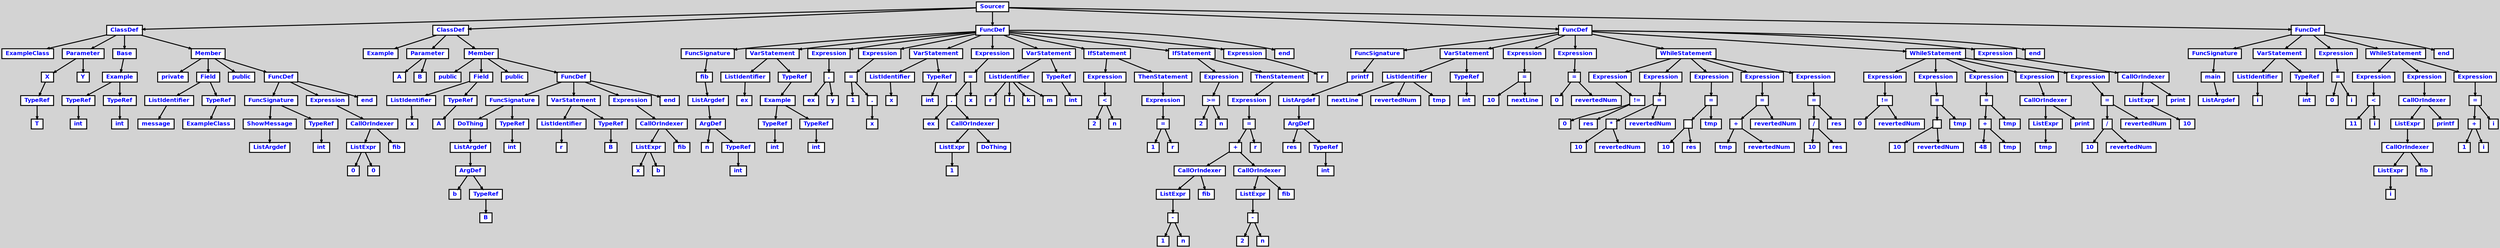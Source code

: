 digraph {

	ordering=out;
	ranksep=.4;
	bgcolor="lightgrey";  node [shape=box, fixedsize=false, fontsize=12, fontname="Helvetica-bold", fontcolor="blue"
	width=.25, height=.25, color="black", fillcolor="white", style="filled, solid, bold"];

	edge [arrowsize=.5, color="black", style="bold"]

	n0000127318ED3410[label="Sourcer"]
	n0000127318EA5A08[label="ClassDef"]
	n0000127318EA58D0[label="ExampleClass"]
	n0000127318EA5C78[label="Parameter"]
	n0000127318EA1E50[label="X"]
	n0000127318EA1D18[label="TypeRef"]
	n0000127318EA1BE0[label="T"]
	n0000127318EA1F88[label="Y"]
	n0000127318EA5DB0[label="Base"]
	n0000127318EA5EE8[label="Example"]
	n0000127318EA21F8[label="TypeRef"]
	n0000127318EA1AA8[label="int"]
	n0000127318EA2468[label="TypeRef"]
	n0000127318EA20C0[label="int"]
	n0000127318EA6020[label="Member"]
	n0000127318EA25A0[label="private"]
	n0000127318EA2CF0[label="Field"]
	n0000127318EA2810[label="ListIdentifier"]
	n0000127318EA26D8[label="message"]
	n0000127318EA2BB8[label="TypeRef"]
	n0000127318EA2A80[label="ExampleClass"]
	n0000127318EA2E28[label="public"]
	n0000127318EA53F0[label="FuncDef"]
	n0000127318EA3440[label="FuncSignature"]
	n0000127318EA3578[label="ShowMessage"]
	n0000127318EA3098[label="ListArgdef"]
	n0000127318EA3308[label="TypeRef"]
	n0000127318EA2F60[label="int"]
	n0000127318EA5660[label="Expression"]
	n0000127318EA5798[label="CallOrIndexer"]
	n0000127318EA4F10[label="ListExpr"]
	n0000127318EA47C0[label="0"]
	n0000127318EA4B68[label="0"]
	n0000127318EA4688[label="fib"]
	n0000127318EA42E0[label="end"]
	n0000127318EAA328[label="ClassDef"]
	n0000127318EAA1F0[label="Example"]
	n0000127318EAA598[label="Parameter"]
	n0000127318EA6158[label="A"]
	n0000127318EA6290[label="B"]
	n0000127318EAA6D0[label="Member"]
	n0000127318EA63C8[label="public"]
	n0000127318EA6B18[label="Field"]
	n0000127318EA6638[label="ListIdentifier"]
	n0000127318EA6500[label="x"]
	n0000127318EA69E0[label="TypeRef"]
	n0000127318EA68A8[label="A"]
	n0000127318EA6C50[label="public"]
	n0000127318EA9D10[label="FuncDef"]
	n0000127318EA7748[label="FuncSignature"]
	n0000127318EA7880[label="DoThing"]
	n0000127318EA73A0[label="ListArgdef"]
	n0000127318EA7130[label="ArgDef"]
	n0000127318EA6D88[label="b"]
	n0000127318EA6FF8[label="TypeRef"]
	n0000127318EA6EC0[label="B"]
	n0000127318EA7610[label="TypeRef"]
	n0000127318EA7268[label="int"]
	n0000127318EA7D60[label="VarStatement"]
	n0000127318EA7AF0[label="ListIdentifier"]
	n0000127318EA79B8[label="r"]
	n0000127318EA7FD0[label="TypeRef"]
	n0000127318EA7E98[label="B"]
	n0000127318EA9F80[label="Expression"]
	n0000127318EAA0B8[label="CallOrIndexer"]
	n0000127318EA9830[label="ListExpr"]
	n0000127318EA90E0[label="x"]
	n0000127318EA9488[label="b"]
	n0000127318EA8FA8[label="fib"]
	n0000127318EA8C00[label="end"]
	n0000127318EB9A90[label="FuncDef"]
	n0000127318EAAE20[label="FuncSignature"]
	n0000127318EAAF58[label="fib"]
	n0000127318EAACE8[label="ListArgdef"]
	n0000127318EAAA78[label="ArgDef"]
	n0000127318EAA808[label="n"]
	n0000127318EAA940[label="TypeRef"]
	n0000127318EAA460[label="int"]
	n0000127318EAB7E0[label="VarStatement"]
	n0000127318EAB1C8[label="ListIdentifier"]
	n0000127318EAB090[label="ex"]
	n0000127318EABB88[label="TypeRef"]
	n0000127318EABA50[label="Example"]
	n0000127318EAB6A8[label="TypeRef"]
	n0000127318EAB438[label="int"]
	n0000127318EAB918[label="TypeRef"]
	n0000127318EAB570[label="int"]
	n0000127318EAC8F0[label="Expression"]
	n0000127318EAC7B8[label="."]
	n0000127318EAC410[label="ex"]
	n0000127318EAC680[label="y"]
	n0000127318EADDA8[label="Expression"]
	n0000127318EADEE0[label="="]
	n0000127318EADB38[label="1"]
	n0000127318EADA00[label="."]
	n0000127318EAD790[label="x"]
	n0000127318EAE3C0[label="VarStatement"]
	n0000127318EAE018[label="ListIdentifier"]
	n0000127318EAD658[label="x"]
	n0000127318EAE4F8[label="TypeRef"]
	n0000127318EAE288[label="int"]
	n0000127318EAF878[label="Expression"]
	n0000127318EB0D30[label="="]
	n0000127318EB0E68[label="."]
	n0000127318EAFC20[label="ex"]
	n0000127318EB0AC0[label="CallOrIndexer"]
	n0000127318EB0238[label="ListExpr"]
	n0000127318EAFE90[label="1"]
	n0000127318EAFD58[label="DoThing"]
	n0000127318EAE8A0[label="x"]
	n0000127318EB15B8[label="VarStatement"]
	n0000127318EB0988[label="ListIdentifier"]
	n0000127318EAF740[label="r"]
	n0000127318EB0FA0[label="l"]
	n0000127318EB10D8[label="k"]
	n0000127318EB1210[label="m"]
	n0000127318EB16F0[label="TypeRef"]
	n0000127318EB1480[label="int"]
	n0000127318EB2F50[label="IfStatement"]
	n0000127318EB3568[label="Expression"]
	n0000127318EB2320[label="<"]
	n0000127318EB2590[label="2"]
	n0000127318EB1A98[label="n"]
	n0000127318EB37D8[label="ThenStatement"]
	n0000127318EB31C0[label="Expression"]
	n0000127318EB36A0[label="="]
	n0000127318EB32F8[label="1"]
	n0000127318EB2A70[label="r"]
	n0000127318EB7120[label="IfStatement"]
	n0000127318EB7E88[label="Expression"]
	n0000127318EB4408[label=">="]
	n0000127318EB4678[label="2"]
	n0000127318EB3B80[label="n"]
	n0000127318EB9208[label="ThenStatement"]
	n0000127318EB7258[label="Expression"]
	n0000127318EB7FC0[label="="]
	n0000127318EB8230[label="+"]
	n0000127318EB95B0[label="CallOrIndexer"]
	n0000127318EB8AB8[label="ListExpr"]
	n0000127318EB8980[label="-"]
	n0000127318EB8BF0[label="1"]
	n0000127318EB8710[label="n"]
	n0000127318EB85D8[label="fib"]
	n0000127318EB80F8[label="CallOrIndexer"]
	n0000127318EB7AE0[label="ListExpr"]
	n0000127318EB79A8[label="-"]
	n0000127318EB7C18[label="2"]
	n0000127318EB7738[label="n"]
	n0000127318EB7600[label="fib"]
	n0000127318EB4B58[label="r"]
	n0000127318EB9BC8[label="Expression"]
	n0000127318EB9820[label="r"]
	n0000127318EB96E8[label="end"]
	n0000127318ECC048[label="FuncDef"]
	n0000127318EBA450[label="FuncSignature"]
	n0000127318EBA588[label="printf"]
	n0000127318EBA318[label="ListArgdef"]
	n0000127318EBA0A8[label="ArgDef"]
	n0000127318EB9E38[label="res"]
	n0000127318EB9F70[label="TypeRef"]
	n0000127318EB9D00[label="int"]
	n0000127318EBAE10[label="VarStatement"]
	n0000127318EBA7F8[label="ListIdentifier"]
	n0000127318EBA6C0[label="nextLine"]
	n0000127318EBA930[label="revertedNum"]
	n0000127318EBAA68[label="tmp"]
	n0000127318EBAF48[label="TypeRef"]
	n0000127318EBACD8[label="int"]
	n0000127318EBBA40[label="Expression"]
	n0000127318EBBF20[label="="]
	n0000127318EBBB78[label="10"]
	n0000127318EBB2F0[label="nextLine"]
	n0000127318EBC8E0[label="Expression"]
	n0000127318EBCDC0[label="="]
	n0000127318EBCA18[label="0"]
	n0000127318EBC190[label="revertedNum"]
	n0000127318EC3078[label="WhileStatement"]
	n0000127318EC32E8[label="Expression"]
	n0000127318EBD8B8[label="!="]
	n0000127318EBDB28[label="0"]
	n0000127318EBD030[label="res"]
	n0000127318EBEC38[label="Expression"]
	n0000127318EBF250[label="="]
	n0000127318EBF118[label="*"]
	n0000127318EBF388[label="10"]
	n0000127318EBEEA8[label="revertedNum"]
	n0000127318EBE008[label="revertedNum"]
	n0000127318EC0360[label="Expression"]
	n0000127318EC0978[label="="]
	n0000127318EC0840[label=""]
	n0000127318EC0AB0[label="10"]
	n0000127318EC05D0[label="res"]
	n0000127318EBF730[label="tmp"]
	n0000127318EC1A88[label="Expression"]
	n0000127318EC20A0[label="="]
	n0000127318EC1F68[label="+"]
	n0000127318EC21D8[label="tmp"]
	n0000127318EC1CF8[label="revertedNum"]
	n0000127318EC0E58[label="revertedNum"]
	n0000127318EC31B0[label="Expression"]
	n0000127318EC37C8[label="="]
	n0000127318EC3690[label="/"]
	n0000127318EC3900[label="10"]
	n0000127318EC3420[label="res"]
	n0000127318EC2580[label="res"]
	n0000127318ECA098[label="WhileStatement"]
	n0000127318ECA308[label="Expression"]
	n0000127318EC4668[label="!="]
	n0000127318EC48D8[label="0"]
	n0000127318EC3DE0[label="revertedNum"]
	n0000127318EC59E8[label="Expression"]
	n0000127318EC6000[label="="]
	n0000127318EC5EC8[label=""]
	n0000127318EC6138[label="10"]
	n0000127318EC5C58[label="revertedNum"]
	n0000127318EC4DB8[label="tmp"]
	n0000127318EC7110[label="Expression"]
	n0000127318EC7728[label="="]
	n0000127318EC75F0[label="+"]
	n0000127318EC7860[label="48"]
	n0000127318EC7380[label="tmp"]
	n0000127318EC64E0[label="tmp"]
	n0000127318EC90C0[label="Expression"]
	n0000127318EC91F8[label="CallOrIndexer"]
	n0000127318EC8970[label="ListExpr"]
	n0000127318EC85C8[label="tmp"]
	n0000127318EC8490[label="print"]
	n0000127318ECA1D0[label="Expression"]
	n0000127318ECA7E8[label="="]
	n0000127318ECA6B0[label="/"]
	n0000127318ECA920[label="10"]
	n0000127318ECA440[label="revertedNum"]
	n0000127318EC95A0[label="revertedNum"]
	n0000127318ECC2B8[label="Expression"]
	n0000127318ECC3F0[label="CallOrIndexer"]
	n0000127318ECBB68[label="ListExpr"]
	n0000127318ECB7C0[label="10"]
	n0000127318ECB688[label="print"]
	n0000127318ECB2E0[label="end"]
	n0000127318ED1BB0[label="FuncDef"]
	n0000127318ECC798[label="FuncSignature"]
	n0000127318ECC8D0[label="main"]
	n0000127318ECC660[label="ListArgdef"]
	n0000127318ECCEE8[label="VarStatement"]
	n0000127318ECCB40[label="ListIdentifier"]
	n0000127318ECCA08[label="i"]
	n0000127318ECD020[label="TypeRef"]
	n0000127318ECCDB0[label="int"]
	n0000127318ECDB18[label="Expression"]
	n0000127318ECDFF8[label="="]
	n0000127318ECDC50[label="0"]
	n0000127318ECD3C8[label="i"]
	n0000127318ED2918[label="WhileStatement"]
	n0000127318ED2B88[label="Expression"]
	n0000127318ECEAF0[label="<"]
	n0000127318ECED60[label="11"]
	n0000127318ECE268[label="i"]
	n0000127318ED1940[label="Expression"]
	n0000127318ED1A78[label="CallOrIndexer"]
	n0000127318ED10B8[label="ListExpr"]
	n0000127318ED11F0[label="CallOrIndexer"]
	n0000127318ED0968[label="ListExpr"]
	n0000127318ED05C0[label="i"]
	n0000127318ED0488[label="fib"]
	n0000127318ED0218[label="printf"]
	n0000127318ED2A50[label="Expression"]
	n0000127318ED3068[label="="]
	n0000127318ED2F30[label="+"]
	n0000127318ED31A0[label="1"]
	n0000127318ED2CC0[label="i"]
	n0000127318ED1E20[label="i"]
	n0000127318ECDEC0[label="end"]

		n0000127318ED3410 -> n0000127318EA5A08		// Sourcer -> ClassDef
		n0000127318EA5A08 -> n0000127318EA58D0		// ClassDef -> ExampleClass
		n0000127318EA5A08 -> n0000127318EA5C78		// ClassDef -> Parameter
		n0000127318EA5C78 -> n0000127318EA1E50		// Parameter -> X
		n0000127318EA1E50 -> n0000127318EA1D18		// X -> TypeRef
		n0000127318EA1D18 -> n0000127318EA1BE0		// TypeRef -> T
		n0000127318EA5C78 -> n0000127318EA1F88		// Parameter -> Y
		n0000127318EA5A08 -> n0000127318EA5DB0		// ClassDef -> Base
		n0000127318EA5DB0 -> n0000127318EA5EE8		// Base -> Example
		n0000127318EA5EE8 -> n0000127318EA21F8		// Example -> TypeRef
		n0000127318EA21F8 -> n0000127318EA1AA8		// TypeRef -> int
		n0000127318EA5EE8 -> n0000127318EA2468		// Example -> TypeRef
		n0000127318EA2468 -> n0000127318EA20C0		// TypeRef -> int
		n0000127318EA5A08 -> n0000127318EA6020		// ClassDef -> Member
		n0000127318EA6020 -> n0000127318EA25A0		// Member -> private
		n0000127318EA6020 -> n0000127318EA2CF0		// Member -> Field
		n0000127318EA2CF0 -> n0000127318EA2810		// Field -> ListIdentifier
		n0000127318EA2810 -> n0000127318EA26D8		// ListIdentifier -> message
		n0000127318EA2CF0 -> n0000127318EA2BB8		// Field -> TypeRef
		n0000127318EA2BB8 -> n0000127318EA2A80		// TypeRef -> ExampleClass
		n0000127318EA6020 -> n0000127318EA2E28		// Member -> public
		n0000127318EA6020 -> n0000127318EA53F0		// Member -> FuncDef
		n0000127318EA53F0 -> n0000127318EA3440		// FuncDef -> FuncSignature
		n0000127318EA3440 -> n0000127318EA3578		// FuncSignature -> ShowMessage
		n0000127318EA3578 -> n0000127318EA3098		// ShowMessage -> ListArgdef
		n0000127318EA3440 -> n0000127318EA3308		// FuncSignature -> TypeRef
		n0000127318EA3308 -> n0000127318EA2F60		// TypeRef -> int
		n0000127318EA53F0 -> n0000127318EA5660		// FuncDef -> Expression
		n0000127318EA5660 -> n0000127318EA5798		// Expression -> CallOrIndexer
		n0000127318EA5798 -> n0000127318EA4F10		// CallOrIndexer -> ListExpr
		n0000127318EA4F10 -> n0000127318EA47C0		// ListExpr -> 0
		n0000127318EA4F10 -> n0000127318EA4B68		// ListExpr -> 0
		n0000127318EA5798 -> n0000127318EA4688		// CallOrIndexer -> fib
		n0000127318EA53F0 -> n0000127318EA42E0		// FuncDef -> end
		n0000127318ED3410 -> n0000127318EAA328		// Sourcer -> ClassDef
		n0000127318EAA328 -> n0000127318EAA1F0		// ClassDef -> Example
		n0000127318EAA328 -> n0000127318EAA598		// ClassDef -> Parameter
		n0000127318EAA598 -> n0000127318EA6158		// Parameter -> A
		n0000127318EAA598 -> n0000127318EA6290		// Parameter -> B
		n0000127318EAA328 -> n0000127318EAA6D0		// ClassDef -> Member
		n0000127318EAA6D0 -> n0000127318EA63C8		// Member -> public
		n0000127318EAA6D0 -> n0000127318EA6B18		// Member -> Field
		n0000127318EA6B18 -> n0000127318EA6638		// Field -> ListIdentifier
		n0000127318EA6638 -> n0000127318EA6500		// ListIdentifier -> x
		n0000127318EA6B18 -> n0000127318EA69E0		// Field -> TypeRef
		n0000127318EA69E0 -> n0000127318EA68A8		// TypeRef -> A
		n0000127318EAA6D0 -> n0000127318EA6C50		// Member -> public
		n0000127318EAA6D0 -> n0000127318EA9D10		// Member -> FuncDef
		n0000127318EA9D10 -> n0000127318EA7748		// FuncDef -> FuncSignature
		n0000127318EA7748 -> n0000127318EA7880		// FuncSignature -> DoThing
		n0000127318EA7880 -> n0000127318EA73A0		// DoThing -> ListArgdef
		n0000127318EA73A0 -> n0000127318EA7130		// ListArgdef -> ArgDef
		n0000127318EA7130 -> n0000127318EA6D88		// ArgDef -> b
		n0000127318EA7130 -> n0000127318EA6FF8		// ArgDef -> TypeRef
		n0000127318EA6FF8 -> n0000127318EA6EC0		// TypeRef -> B
		n0000127318EA7748 -> n0000127318EA7610		// FuncSignature -> TypeRef
		n0000127318EA7610 -> n0000127318EA7268		// TypeRef -> int
		n0000127318EA9D10 -> n0000127318EA7D60		// FuncDef -> VarStatement
		n0000127318EA7D60 -> n0000127318EA7AF0		// VarStatement -> ListIdentifier
		n0000127318EA7AF0 -> n0000127318EA79B8		// ListIdentifier -> r
		n0000127318EA7D60 -> n0000127318EA7FD0		// VarStatement -> TypeRef
		n0000127318EA7FD0 -> n0000127318EA7E98		// TypeRef -> B
		n0000127318EA9D10 -> n0000127318EA9F80		// FuncDef -> Expression
		n0000127318EA9F80 -> n0000127318EAA0B8		// Expression -> CallOrIndexer
		n0000127318EAA0B8 -> n0000127318EA9830		// CallOrIndexer -> ListExpr
		n0000127318EA9830 -> n0000127318EA90E0		// ListExpr -> x
		n0000127318EA9830 -> n0000127318EA9488		// ListExpr -> b
		n0000127318EAA0B8 -> n0000127318EA8FA8		// CallOrIndexer -> fib
		n0000127318EA9D10 -> n0000127318EA8C00		// FuncDef -> end
		n0000127318ED3410 -> n0000127318EB9A90		// Sourcer -> FuncDef
		n0000127318EB9A90 -> n0000127318EAAE20		// FuncDef -> FuncSignature
		n0000127318EAAE20 -> n0000127318EAAF58		// FuncSignature -> fib
		n0000127318EAAF58 -> n0000127318EAACE8		// fib -> ListArgdef
		n0000127318EAACE8 -> n0000127318EAAA78		// ListArgdef -> ArgDef
		n0000127318EAAA78 -> n0000127318EAA808		// ArgDef -> n
		n0000127318EAAA78 -> n0000127318EAA940		// ArgDef -> TypeRef
		n0000127318EAA940 -> n0000127318EAA460		// TypeRef -> int
		n0000127318EB9A90 -> n0000127318EAB7E0		// FuncDef -> VarStatement
		n0000127318EAB7E0 -> n0000127318EAB1C8		// VarStatement -> ListIdentifier
		n0000127318EAB1C8 -> n0000127318EAB090		// ListIdentifier -> ex
		n0000127318EAB7E0 -> n0000127318EABB88		// VarStatement -> TypeRef
		n0000127318EABB88 -> n0000127318EABA50		// TypeRef -> Example
		n0000127318EABA50 -> n0000127318EAB6A8		// Example -> TypeRef
		n0000127318EAB6A8 -> n0000127318EAB438		// TypeRef -> int
		n0000127318EABA50 -> n0000127318EAB918		// Example -> TypeRef
		n0000127318EAB918 -> n0000127318EAB570		// TypeRef -> int
		n0000127318EB9A90 -> n0000127318EAC8F0		// FuncDef -> Expression
		n0000127318EAC8F0 -> n0000127318EAC7B8		// Expression -> .
		n0000127318EAC7B8 -> n0000127318EAC410		// . -> ex
		n0000127318EAC7B8 -> n0000127318EAC680		// . -> y
		n0000127318EB9A90 -> n0000127318EADDA8		// FuncDef -> Expression
		n0000127318EADDA8 -> n0000127318EADEE0		// Expression -> =
		n0000127318EADEE0 -> n0000127318EADB38		// = -> 1
		n0000127318EADEE0 -> n0000127318EADA00		// = -> .
		n0000127318EADA00 -> n0000127318EAD790		// . -> x
		n0000127318EB9A90 -> n0000127318EAE3C0		// FuncDef -> VarStatement
		n0000127318EAE3C0 -> n0000127318EAE018		// VarStatement -> ListIdentifier
		n0000127318EAE018 -> n0000127318EAD658		// ListIdentifier -> x
		n0000127318EAE3C0 -> n0000127318EAE4F8		// VarStatement -> TypeRef
		n0000127318EAE4F8 -> n0000127318EAE288		// TypeRef -> int
		n0000127318EB9A90 -> n0000127318EAF878		// FuncDef -> Expression
		n0000127318EAF878 -> n0000127318EB0D30		// Expression -> =
		n0000127318EB0D30 -> n0000127318EB0E68		// = -> .
		n0000127318EB0E68 -> n0000127318EAFC20		// . -> ex
		n0000127318EB0E68 -> n0000127318EB0AC0		// . -> CallOrIndexer
		n0000127318EB0AC0 -> n0000127318EB0238		// CallOrIndexer -> ListExpr
		n0000127318EB0238 -> n0000127318EAFE90		// ListExpr -> 1
		n0000127318EB0AC0 -> n0000127318EAFD58		// CallOrIndexer -> DoThing
		n0000127318EB0D30 -> n0000127318EAE8A0		// = -> x
		n0000127318EB9A90 -> n0000127318EB15B8		// FuncDef -> VarStatement
		n0000127318EB15B8 -> n0000127318EB0988		// VarStatement -> ListIdentifier
		n0000127318EB0988 -> n0000127318EAF740		// ListIdentifier -> r
		n0000127318EB0988 -> n0000127318EB0FA0		// ListIdentifier -> l
		n0000127318EB0988 -> n0000127318EB10D8		// ListIdentifier -> k
		n0000127318EB0988 -> n0000127318EB1210		// ListIdentifier -> m
		n0000127318EB15B8 -> n0000127318EB16F0		// VarStatement -> TypeRef
		n0000127318EB16F0 -> n0000127318EB1480		// TypeRef -> int
		n0000127318EB9A90 -> n0000127318EB2F50		// FuncDef -> IfStatement
		n0000127318EB2F50 -> n0000127318EB3568		// IfStatement -> Expression
		n0000127318EB3568 -> n0000127318EB2320		// Expression -> <
		n0000127318EB2320 -> n0000127318EB2590		// < -> 2
		n0000127318EB2320 -> n0000127318EB1A98		// < -> n
		n0000127318EB2F50 -> n0000127318EB37D8		// IfStatement -> ThenStatement
		n0000127318EB37D8 -> n0000127318EB31C0		// ThenStatement -> Expression
		n0000127318EB31C0 -> n0000127318EB36A0		// Expression -> =
		n0000127318EB36A0 -> n0000127318EB32F8		// = -> 1
		n0000127318EB36A0 -> n0000127318EB2A70		// = -> r
		n0000127318EB9A90 -> n0000127318EB7120		// FuncDef -> IfStatement
		n0000127318EB7120 -> n0000127318EB7E88		// IfStatement -> Expression
		n0000127318EB7E88 -> n0000127318EB4408		// Expression -> >=
		n0000127318EB4408 -> n0000127318EB4678		// >= -> 2
		n0000127318EB4408 -> n0000127318EB3B80		// >= -> n
		n0000127318EB7120 -> n0000127318EB9208		// IfStatement -> ThenStatement
		n0000127318EB9208 -> n0000127318EB7258		// ThenStatement -> Expression
		n0000127318EB7258 -> n0000127318EB7FC0		// Expression -> =
		n0000127318EB7FC0 -> n0000127318EB8230		// = -> +
		n0000127318EB8230 -> n0000127318EB95B0		// + -> CallOrIndexer
		n0000127318EB95B0 -> n0000127318EB8AB8		// CallOrIndexer -> ListExpr
		n0000127318EB8AB8 -> n0000127318EB8980		// ListExpr -> -
		n0000127318EB8980 -> n0000127318EB8BF0		// - -> 1
		n0000127318EB8980 -> n0000127318EB8710		// - -> n
		n0000127318EB95B0 -> n0000127318EB85D8		// CallOrIndexer -> fib
		n0000127318EB8230 -> n0000127318EB80F8		// + -> CallOrIndexer
		n0000127318EB80F8 -> n0000127318EB7AE0		// CallOrIndexer -> ListExpr
		n0000127318EB7AE0 -> n0000127318EB79A8		// ListExpr -> -
		n0000127318EB79A8 -> n0000127318EB7C18		// - -> 2
		n0000127318EB79A8 -> n0000127318EB7738		// - -> n
		n0000127318EB80F8 -> n0000127318EB7600		// CallOrIndexer -> fib
		n0000127318EB7FC0 -> n0000127318EB4B58		// = -> r
		n0000127318EB9A90 -> n0000127318EB9BC8		// FuncDef -> Expression
		n0000127318EB9BC8 -> n0000127318EB9820		// Expression -> r
		n0000127318EB9A90 -> n0000127318EB96E8		// FuncDef -> end
		n0000127318ED3410 -> n0000127318ECC048		// Sourcer -> FuncDef
		n0000127318ECC048 -> n0000127318EBA450		// FuncDef -> FuncSignature
		n0000127318EBA450 -> n0000127318EBA588		// FuncSignature -> printf
		n0000127318EBA588 -> n0000127318EBA318		// printf -> ListArgdef
		n0000127318EBA318 -> n0000127318EBA0A8		// ListArgdef -> ArgDef
		n0000127318EBA0A8 -> n0000127318EB9E38		// ArgDef -> res
		n0000127318EBA0A8 -> n0000127318EB9F70		// ArgDef -> TypeRef
		n0000127318EB9F70 -> n0000127318EB9D00		// TypeRef -> int
		n0000127318ECC048 -> n0000127318EBAE10		// FuncDef -> VarStatement
		n0000127318EBAE10 -> n0000127318EBA7F8		// VarStatement -> ListIdentifier
		n0000127318EBA7F8 -> n0000127318EBA6C0		// ListIdentifier -> nextLine
		n0000127318EBA7F8 -> n0000127318EBA930		// ListIdentifier -> revertedNum
		n0000127318EBA7F8 -> n0000127318EBAA68		// ListIdentifier -> tmp
		n0000127318EBAE10 -> n0000127318EBAF48		// VarStatement -> TypeRef
		n0000127318EBAF48 -> n0000127318EBACD8		// TypeRef -> int
		n0000127318ECC048 -> n0000127318EBBA40		// FuncDef -> Expression
		n0000127318EBBA40 -> n0000127318EBBF20		// Expression -> =
		n0000127318EBBF20 -> n0000127318EBBB78		// = -> 10
		n0000127318EBBF20 -> n0000127318EBB2F0		// = -> nextLine
		n0000127318ECC048 -> n0000127318EBC8E0		// FuncDef -> Expression
		n0000127318EBC8E0 -> n0000127318EBCDC0		// Expression -> =
		n0000127318EBCDC0 -> n0000127318EBCA18		// = -> 0
		n0000127318EBCDC0 -> n0000127318EBC190		// = -> revertedNum
		n0000127318ECC048 -> n0000127318EC3078		// FuncDef -> WhileStatement
		n0000127318EC3078 -> n0000127318EC32E8		// WhileStatement -> Expression
		n0000127318EC32E8 -> n0000127318EBD8B8		// Expression -> !=
		n0000127318EBD8B8 -> n0000127318EBDB28		// != -> 0
		n0000127318EBD8B8 -> n0000127318EBD030		// != -> res
		n0000127318EC3078 -> n0000127318EBEC38		// WhileStatement -> Expression
		n0000127318EBEC38 -> n0000127318EBF250		// Expression -> =
		n0000127318EBF250 -> n0000127318EBF118		// = -> *
		n0000127318EBF118 -> n0000127318EBF388		// * -> 10
		n0000127318EBF118 -> n0000127318EBEEA8		// * -> revertedNum
		n0000127318EBF250 -> n0000127318EBE008		// = -> revertedNum
		n0000127318EC3078 -> n0000127318EC0360		// WhileStatement -> Expression
		n0000127318EC0360 -> n0000127318EC0978		// Expression -> =
		n0000127318EC0978 -> n0000127318EC0840		// = -> 
		n0000127318EC0840 -> n0000127318EC0AB0		// > 10
		n0000127318EC0840 -> n0000127318EC05D0		// > res
		n0000127318EC0978 -> n0000127318EBF730		// = -> tmp
		n0000127318EC3078 -> n0000127318EC1A88		// WhileStatement -> Expression
		n0000127318EC1A88 -> n0000127318EC20A0		// Expression -> =
		n0000127318EC20A0 -> n0000127318EC1F68		// = -> +
		n0000127318EC1F68 -> n0000127318EC21D8		// + -> tmp
		n0000127318EC1F68 -> n0000127318EC1CF8		// + -> revertedNum
		n0000127318EC20A0 -> n0000127318EC0E58		// = -> revertedNum
		n0000127318EC3078 -> n0000127318EC31B0		// WhileStatement -> Expression
		n0000127318EC31B0 -> n0000127318EC37C8		// Expression -> =
		n0000127318EC37C8 -> n0000127318EC3690		// = -> /
		n0000127318EC3690 -> n0000127318EC3900		// / -> 10
		n0000127318EC3690 -> n0000127318EC3420		// / -> res
		n0000127318EC37C8 -> n0000127318EC2580		// = -> res
		n0000127318ECC048 -> n0000127318ECA098		// FuncDef -> WhileStatement
		n0000127318ECA098 -> n0000127318ECA308		// WhileStatement -> Expression
		n0000127318ECA308 -> n0000127318EC4668		// Expression -> !=
		n0000127318EC4668 -> n0000127318EC48D8		// != -> 0
		n0000127318EC4668 -> n0000127318EC3DE0		// != -> revertedNum
		n0000127318ECA098 -> n0000127318EC59E8		// WhileStatement -> Expression
		n0000127318EC59E8 -> n0000127318EC6000		// Expression -> =
		n0000127318EC6000 -> n0000127318EC5EC8		// = -> 
		n0000127318EC5EC8 -> n0000127318EC6138		// > 10
		n0000127318EC5EC8 -> n0000127318EC5C58		// > revertedNum
		n0000127318EC6000 -> n0000127318EC4DB8		// = -> tmp
		n0000127318ECA098 -> n0000127318EC7110		// WhileStatement -> Expression
		n0000127318EC7110 -> n0000127318EC7728		// Expression -> =
		n0000127318EC7728 -> n0000127318EC75F0		// = -> +
		n0000127318EC75F0 -> n0000127318EC7860		// + -> 48
		n0000127318EC75F0 -> n0000127318EC7380		// + -> tmp
		n0000127318EC7728 -> n0000127318EC64E0		// = -> tmp
		n0000127318ECA098 -> n0000127318EC90C0		// WhileStatement -> Expression
		n0000127318EC90C0 -> n0000127318EC91F8		// Expression -> CallOrIndexer
		n0000127318EC91F8 -> n0000127318EC8970		// CallOrIndexer -> ListExpr
		n0000127318EC8970 -> n0000127318EC85C8		// ListExpr -> tmp
		n0000127318EC91F8 -> n0000127318EC8490		// CallOrIndexer -> print
		n0000127318ECA098 -> n0000127318ECA1D0		// WhileStatement -> Expression
		n0000127318ECA1D0 -> n0000127318ECA7E8		// Expression -> =
		n0000127318ECA7E8 -> n0000127318ECA6B0		// = -> /
		n0000127318ECA6B0 -> n0000127318ECA920		// / -> 10
		n0000127318ECA6B0 -> n0000127318ECA440		// / -> revertedNum
		n0000127318ECA7E8 -> n0000127318EC95A0		// = -> revertedNum
		n0000127318ECC048 -> n0000127318ECC2B8		// FuncDef -> Expression
		n0000127318ECC2B8 -> n0000127318ECC3F0		// Expression -> CallOrIndexer
		n0000127318ECC3F0 -> n0000127318ECBB68		// CallOrIndexer -> ListExpr
		n0000127318ECBB68 -> n0000127318ECB7C0		// ListExpr -> 10
		n0000127318ECC3F0 -> n0000127318ECB688		// CallOrIndexer -> print
		n0000127318ECC048 -> n0000127318ECB2E0		// FuncDef -> end
		n0000127318ED3410 -> n0000127318ED1BB0		// Sourcer -> FuncDef
		n0000127318ED1BB0 -> n0000127318ECC798		// FuncDef -> FuncSignature
		n0000127318ECC798 -> n0000127318ECC8D0		// FuncSignature -> main
		n0000127318ECC8D0 -> n0000127318ECC660		// main -> ListArgdef
		n0000127318ED1BB0 -> n0000127318ECCEE8		// FuncDef -> VarStatement
		n0000127318ECCEE8 -> n0000127318ECCB40		// VarStatement -> ListIdentifier
		n0000127318ECCB40 -> n0000127318ECCA08		// ListIdentifier -> i
		n0000127318ECCEE8 -> n0000127318ECD020		// VarStatement -> TypeRef
		n0000127318ECD020 -> n0000127318ECCDB0		// TypeRef -> int
		n0000127318ED1BB0 -> n0000127318ECDB18		// FuncDef -> Expression
		n0000127318ECDB18 -> n0000127318ECDFF8		// Expression -> =
		n0000127318ECDFF8 -> n0000127318ECDC50		// = -> 0
		n0000127318ECDFF8 -> n0000127318ECD3C8		// = -> i
		n0000127318ED1BB0 -> n0000127318ED2918		// FuncDef -> WhileStatement
		n0000127318ED2918 -> n0000127318ED2B88		// WhileStatement -> Expression
		n0000127318ED2B88 -> n0000127318ECEAF0		// Expression -> <
		n0000127318ECEAF0 -> n0000127318ECED60		// < -> 11
		n0000127318ECEAF0 -> n0000127318ECE268		// < -> i
		n0000127318ED2918 -> n0000127318ED1940		// WhileStatement -> Expression
		n0000127318ED1940 -> n0000127318ED1A78		// Expression -> CallOrIndexer
		n0000127318ED1A78 -> n0000127318ED10B8		// CallOrIndexer -> ListExpr
		n0000127318ED10B8 -> n0000127318ED11F0		// ListExpr -> CallOrIndexer
		n0000127318ED11F0 -> n0000127318ED0968		// CallOrIndexer -> ListExpr
		n0000127318ED0968 -> n0000127318ED05C0		// ListExpr -> i
		n0000127318ED11F0 -> n0000127318ED0488		// CallOrIndexer -> fib
		n0000127318ED1A78 -> n0000127318ED0218		// CallOrIndexer -> printf
		n0000127318ED2918 -> n0000127318ED2A50		// WhileStatement -> Expression
		n0000127318ED2A50 -> n0000127318ED3068		// Expression -> =
		n0000127318ED3068 -> n0000127318ED2F30		// = -> +
		n0000127318ED2F30 -> n0000127318ED31A0		// + -> 1
		n0000127318ED2F30 -> n0000127318ED2CC0		// + -> i
		n0000127318ED3068 -> n0000127318ED1E20		// = -> i
		n0000127318ED1BB0 -> n0000127318ECDEC0		// FuncDef -> end

}